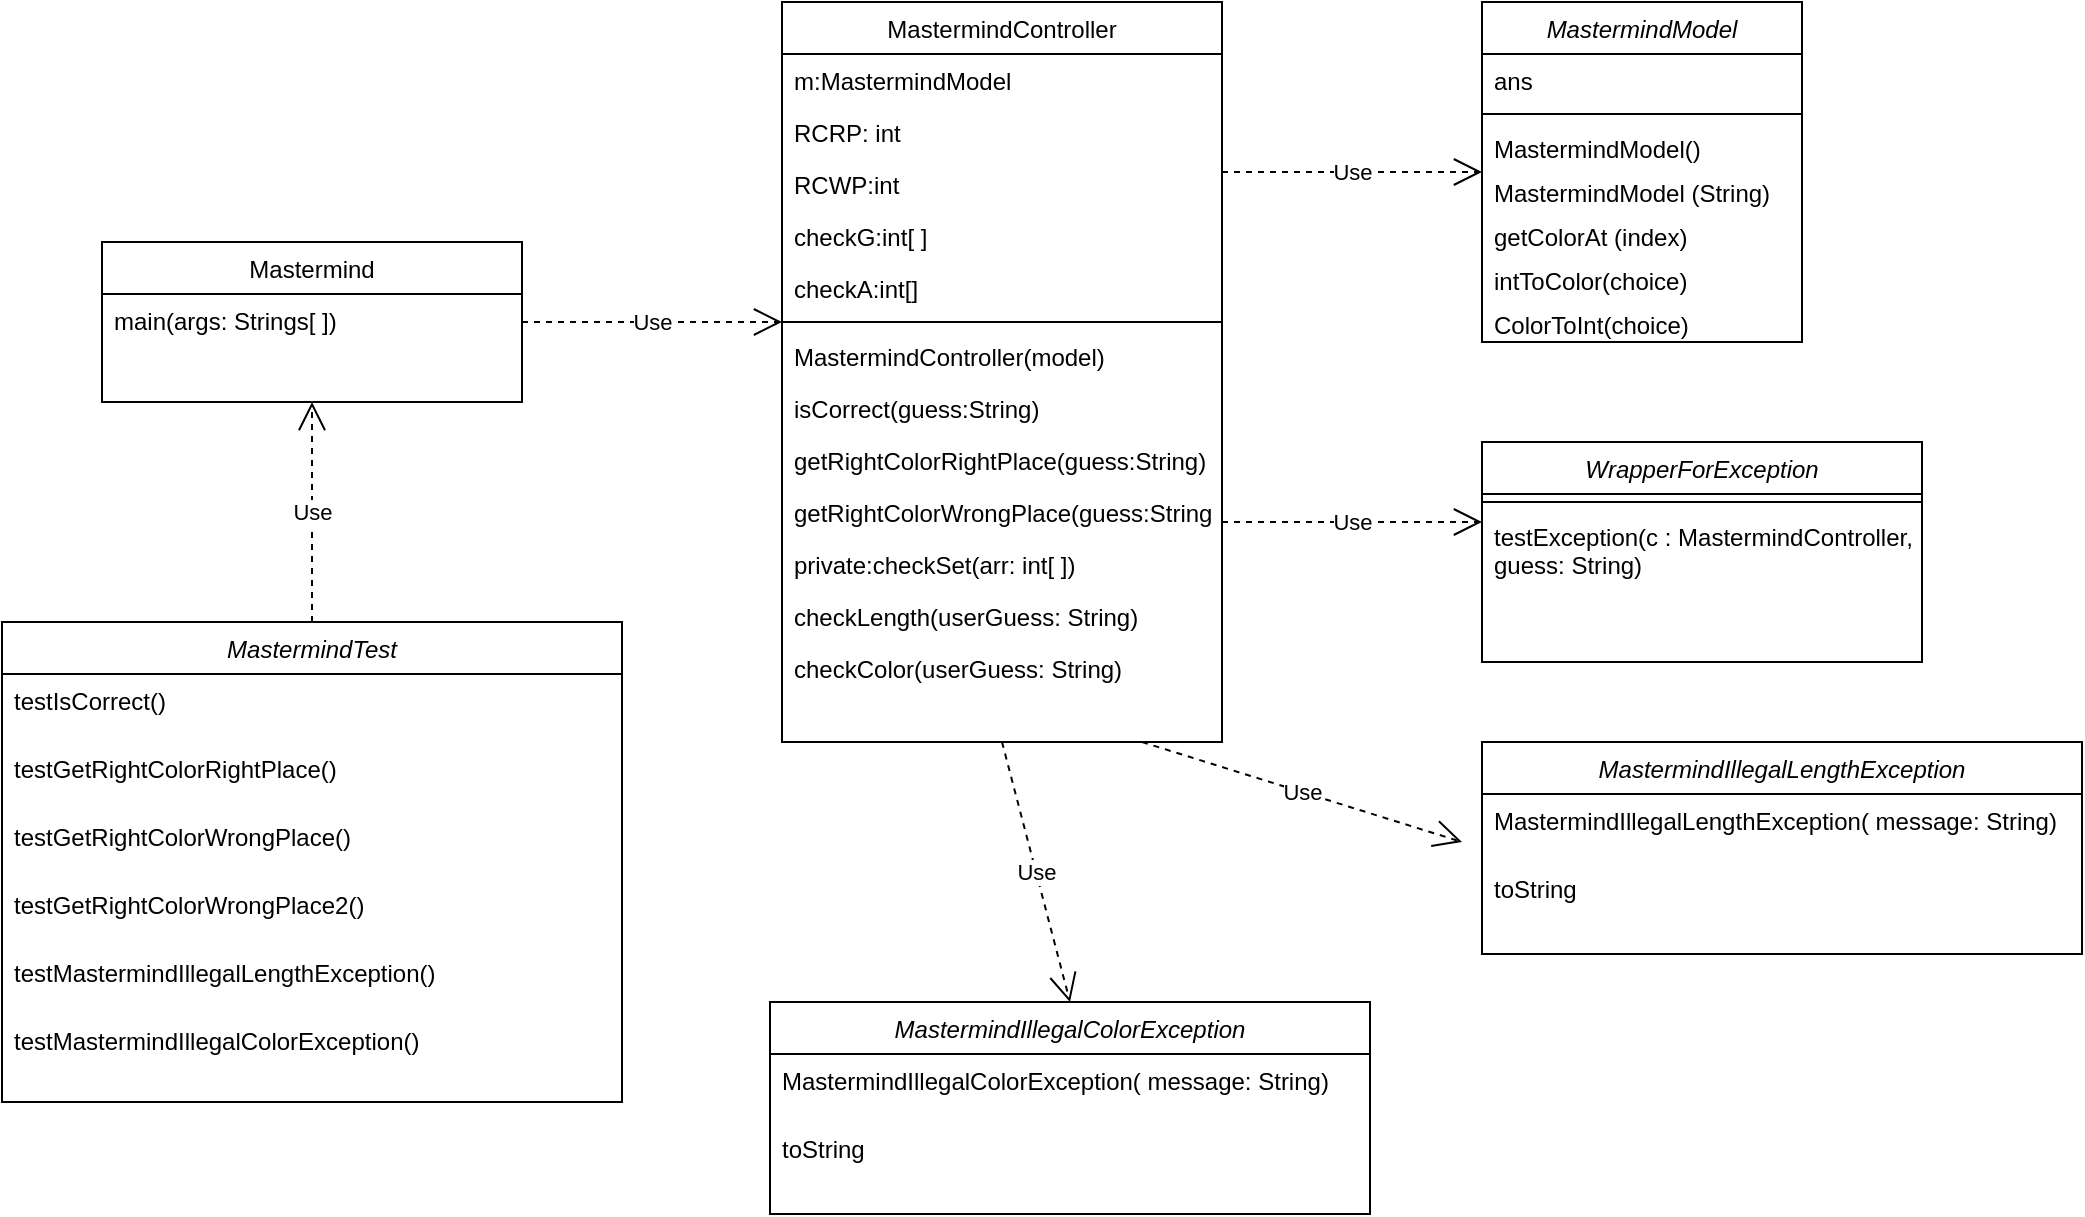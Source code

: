<mxfile version="14.4.2" type="device"><diagram id="C5RBs43oDa-KdzZeNtuy" name="Page-1"><mxGraphModel dx="1657" dy="568" grid="1" gridSize="10" guides="1" tooltips="1" connect="1" arrows="1" fold="1" page="1" pageScale="1" pageWidth="827" pageHeight="1169" math="0" shadow="0"><root><mxCell id="WIyWlLk6GJQsqaUBKTNV-0"/><mxCell id="WIyWlLk6GJQsqaUBKTNV-1" parent="WIyWlLk6GJQsqaUBKTNV-0"/><mxCell id="zkfFHV4jXpPFQw0GAbJ--0" value="MastermindModel" style="swimlane;fontStyle=2;align=center;verticalAlign=top;childLayout=stackLayout;horizontal=1;startSize=26;horizontalStack=0;resizeParent=1;resizeLast=0;collapsible=1;marginBottom=0;rounded=0;shadow=0;strokeWidth=1;" parent="WIyWlLk6GJQsqaUBKTNV-1" vertex="1"><mxGeometry x="470" y="120" width="160" height="170" as="geometry"><mxRectangle x="230" y="140" width="160" height="26" as="alternateBounds"/></mxGeometry></mxCell><mxCell id="zkfFHV4jXpPFQw0GAbJ--1" value="ans" style="text;align=left;verticalAlign=top;spacingLeft=4;spacingRight=4;overflow=hidden;rotatable=0;points=[[0,0.5],[1,0.5]];portConstraint=eastwest;" parent="zkfFHV4jXpPFQw0GAbJ--0" vertex="1"><mxGeometry y="26" width="160" height="26" as="geometry"/></mxCell><mxCell id="zkfFHV4jXpPFQw0GAbJ--4" value="" style="line;html=1;strokeWidth=1;align=left;verticalAlign=middle;spacingTop=-1;spacingLeft=3;spacingRight=3;rotatable=0;labelPosition=right;points=[];portConstraint=eastwest;" parent="zkfFHV4jXpPFQw0GAbJ--0" vertex="1"><mxGeometry y="52" width="160" height="8" as="geometry"/></mxCell><mxCell id="okxX2X80qBfiDkmvYxME-8" value="MastermindModel()" style="text;align=left;verticalAlign=top;spacingLeft=4;spacingRight=4;overflow=hidden;rotatable=0;points=[[0,0.5],[1,0.5]];portConstraint=eastwest;" vertex="1" parent="zkfFHV4jXpPFQw0GAbJ--0"><mxGeometry y="60" width="160" height="22" as="geometry"/></mxCell><mxCell id="okxX2X80qBfiDkmvYxME-7" value="MastermindModel (String)" style="text;align=left;verticalAlign=top;spacingLeft=4;spacingRight=4;overflow=hidden;rotatable=0;points=[[0,0.5],[1,0.5]];portConstraint=eastwest;" vertex="1" parent="zkfFHV4jXpPFQw0GAbJ--0"><mxGeometry y="82" width="160" height="22" as="geometry"/></mxCell><mxCell id="okxX2X80qBfiDkmvYxME-10" value="getColorAt (index)" style="text;align=left;verticalAlign=top;spacingLeft=4;spacingRight=4;overflow=hidden;rotatable=0;points=[[0,0.5],[1,0.5]];portConstraint=eastwest;" vertex="1" parent="zkfFHV4jXpPFQw0GAbJ--0"><mxGeometry y="104" width="160" height="22" as="geometry"/></mxCell><mxCell id="okxX2X80qBfiDkmvYxME-9" value="intToColor(choice)" style="text;align=left;verticalAlign=top;spacingLeft=4;spacingRight=4;overflow=hidden;rotatable=0;points=[[0,0.5],[1,0.5]];portConstraint=eastwest;" vertex="1" parent="zkfFHV4jXpPFQw0GAbJ--0"><mxGeometry y="126" width="160" height="22" as="geometry"/></mxCell><mxCell id="okxX2X80qBfiDkmvYxME-11" value="ColorToInt(choice)" style="text;align=left;verticalAlign=top;spacingLeft=4;spacingRight=4;overflow=hidden;rotatable=0;points=[[0,0.5],[1,0.5]];portConstraint=eastwest;" vertex="1" parent="zkfFHV4jXpPFQw0GAbJ--0"><mxGeometry y="148" width="160" height="22" as="geometry"/></mxCell><mxCell id="zkfFHV4jXpPFQw0GAbJ--6" value="MastermindController" style="swimlane;fontStyle=0;align=center;verticalAlign=top;childLayout=stackLayout;horizontal=1;startSize=26;horizontalStack=0;resizeParent=1;resizeLast=0;collapsible=1;marginBottom=0;rounded=0;shadow=0;strokeWidth=1;" parent="WIyWlLk6GJQsqaUBKTNV-1" vertex="1"><mxGeometry x="120" y="120" width="220" height="370" as="geometry"><mxRectangle x="130" y="380" width="160" height="26" as="alternateBounds"/></mxGeometry></mxCell><mxCell id="zkfFHV4jXpPFQw0GAbJ--7" value="m:MastermindModel" style="text;align=left;verticalAlign=top;spacingLeft=4;spacingRight=4;overflow=hidden;rotatable=0;points=[[0,0.5],[1,0.5]];portConstraint=eastwest;" parent="zkfFHV4jXpPFQw0GAbJ--6" vertex="1"><mxGeometry y="26" width="220" height="26" as="geometry"/></mxCell><mxCell id="okxX2X80qBfiDkmvYxME-17" value="RCRP: int" style="text;align=left;verticalAlign=top;spacingLeft=4;spacingRight=4;overflow=hidden;rotatable=0;points=[[0,0.5],[1,0.5]];portConstraint=eastwest;" vertex="1" parent="zkfFHV4jXpPFQw0GAbJ--6"><mxGeometry y="52" width="220" height="26" as="geometry"/></mxCell><mxCell id="zkfFHV4jXpPFQw0GAbJ--11" value="RCWP:int" style="text;align=left;verticalAlign=top;spacingLeft=4;spacingRight=4;overflow=hidden;rotatable=0;points=[[0,0.5],[1,0.5]];portConstraint=eastwest;" parent="zkfFHV4jXpPFQw0GAbJ--6" vertex="1"><mxGeometry y="78" width="220" height="26" as="geometry"/></mxCell><mxCell id="okxX2X80qBfiDkmvYxME-19" value="checkG:int[ ]" style="text;align=left;verticalAlign=top;spacingLeft=4;spacingRight=4;overflow=hidden;rotatable=0;points=[[0,0.5],[1,0.5]];portConstraint=eastwest;" vertex="1" parent="zkfFHV4jXpPFQw0GAbJ--6"><mxGeometry y="104" width="220" height="26" as="geometry"/></mxCell><mxCell id="okxX2X80qBfiDkmvYxME-18" value="checkA:int[]" style="text;align=left;verticalAlign=top;spacingLeft=4;spacingRight=4;overflow=hidden;rotatable=0;points=[[0,0.5],[1,0.5]];portConstraint=eastwest;" vertex="1" parent="zkfFHV4jXpPFQw0GAbJ--6"><mxGeometry y="130" width="220" height="26" as="geometry"/></mxCell><mxCell id="zkfFHV4jXpPFQw0GAbJ--9" value="" style="line;html=1;strokeWidth=1;align=left;verticalAlign=middle;spacingTop=-1;spacingLeft=3;spacingRight=3;rotatable=0;labelPosition=right;points=[];portConstraint=eastwest;" parent="zkfFHV4jXpPFQw0GAbJ--6" vertex="1"><mxGeometry y="156" width="220" height="8" as="geometry"/></mxCell><mxCell id="okxX2X80qBfiDkmvYxME-22" value="MastermindController(model)" style="text;align=left;verticalAlign=top;spacingLeft=4;spacingRight=4;overflow=hidden;rotatable=0;points=[[0,0.5],[1,0.5]];portConstraint=eastwest;" vertex="1" parent="zkfFHV4jXpPFQw0GAbJ--6"><mxGeometry y="164" width="220" height="26" as="geometry"/></mxCell><mxCell id="okxX2X80qBfiDkmvYxME-23" value="isCorrect(guess:String)" style="text;align=left;verticalAlign=top;spacingLeft=4;spacingRight=4;overflow=hidden;rotatable=0;points=[[0,0.5],[1,0.5]];portConstraint=eastwest;" vertex="1" parent="zkfFHV4jXpPFQw0GAbJ--6"><mxGeometry y="190" width="220" height="26" as="geometry"/></mxCell><mxCell id="okxX2X80qBfiDkmvYxME-24" value="getRightColorRightPlace(guess:String)" style="text;align=left;verticalAlign=top;spacingLeft=4;spacingRight=4;overflow=hidden;rotatable=0;points=[[0,0.5],[1,0.5]];portConstraint=eastwest;" vertex="1" parent="zkfFHV4jXpPFQw0GAbJ--6"><mxGeometry y="216" width="220" height="26" as="geometry"/></mxCell><mxCell id="okxX2X80qBfiDkmvYxME-25" value="getRightColorWrongPlace(guess:String)" style="text;align=left;verticalAlign=top;spacingLeft=4;spacingRight=4;overflow=hidden;rotatable=0;points=[[0,0.5],[1,0.5]];portConstraint=eastwest;" vertex="1" parent="zkfFHV4jXpPFQw0GAbJ--6"><mxGeometry y="242" width="220" height="26" as="geometry"/></mxCell><mxCell id="okxX2X80qBfiDkmvYxME-26" value="private:checkSet(arr: int[ ])" style="text;align=left;verticalAlign=top;spacingLeft=4;spacingRight=4;overflow=hidden;rotatable=0;points=[[0,0.5],[1,0.5]];portConstraint=eastwest;" vertex="1" parent="zkfFHV4jXpPFQw0GAbJ--6"><mxGeometry y="268" width="220" height="26" as="geometry"/></mxCell><mxCell id="okxX2X80qBfiDkmvYxME-27" value="checkLength(userGuess: String)" style="text;align=left;verticalAlign=top;spacingLeft=4;spacingRight=4;overflow=hidden;rotatable=0;points=[[0,0.5],[1,0.5]];portConstraint=eastwest;" vertex="1" parent="zkfFHV4jXpPFQw0GAbJ--6"><mxGeometry y="294" width="220" height="26" as="geometry"/></mxCell><mxCell id="okxX2X80qBfiDkmvYxME-28" value="checkColor(userGuess: String)" style="text;align=left;verticalAlign=top;spacingLeft=4;spacingRight=4;overflow=hidden;rotatable=0;points=[[0,0.5],[1,0.5]];portConstraint=eastwest;" vertex="1" parent="zkfFHV4jXpPFQw0GAbJ--6"><mxGeometry y="320" width="220" height="26" as="geometry"/></mxCell><mxCell id="okxX2X80qBfiDkmvYxME-16" value="Use" style="endArrow=open;endSize=12;dashed=1;html=1;" edge="1" parent="WIyWlLk6GJQsqaUBKTNV-1"><mxGeometry width="160" relative="1" as="geometry"><mxPoint x="340" y="205" as="sourcePoint"/><mxPoint x="470" y="205" as="targetPoint"/></mxGeometry></mxCell><mxCell id="okxX2X80qBfiDkmvYxME-29" value="Mastermind" style="swimlane;fontStyle=0;align=center;verticalAlign=top;childLayout=stackLayout;horizontal=1;startSize=26;horizontalStack=0;resizeParent=1;resizeLast=0;collapsible=1;marginBottom=0;rounded=0;shadow=0;strokeWidth=1;" vertex="1" parent="WIyWlLk6GJQsqaUBKTNV-1"><mxGeometry x="-220" y="240" width="210" height="80" as="geometry"><mxRectangle x="130" y="380" width="160" height="26" as="alternateBounds"/></mxGeometry></mxCell><mxCell id="okxX2X80qBfiDkmvYxME-30" value="main(args: Strings[ ])" style="text;align=left;verticalAlign=top;spacingLeft=4;spacingRight=4;overflow=hidden;rotatable=0;points=[[0,0.5],[1,0.5]];portConstraint=eastwest;" vertex="1" parent="okxX2X80qBfiDkmvYxME-29"><mxGeometry y="26" width="210" height="26" as="geometry"/></mxCell><mxCell id="okxX2X80qBfiDkmvYxME-44" value="Use" style="endArrow=open;endSize=12;dashed=1;html=1;" edge="1" parent="WIyWlLk6GJQsqaUBKTNV-1"><mxGeometry width="160" relative="1" as="geometry"><mxPoint x="-10" y="280" as="sourcePoint"/><mxPoint x="120" y="280" as="targetPoint"/></mxGeometry></mxCell><mxCell id="okxX2X80qBfiDkmvYxME-46" value="Use" style="endArrow=open;endSize=12;dashed=1;html=1;" edge="1" parent="WIyWlLk6GJQsqaUBKTNV-1"><mxGeometry width="160" relative="1" as="geometry"><mxPoint x="340" y="380" as="sourcePoint"/><mxPoint x="470" y="380" as="targetPoint"/></mxGeometry></mxCell><mxCell id="okxX2X80qBfiDkmvYxME-47" value="WrapperForException" style="swimlane;fontStyle=2;align=center;verticalAlign=top;childLayout=stackLayout;horizontal=1;startSize=26;horizontalStack=0;resizeParent=1;resizeLast=0;collapsible=1;marginBottom=0;rounded=0;shadow=0;strokeWidth=1;" vertex="1" parent="WIyWlLk6GJQsqaUBKTNV-1"><mxGeometry x="470" y="340" width="220" height="110" as="geometry"><mxRectangle x="230" y="140" width="160" height="26" as="alternateBounds"/></mxGeometry></mxCell><mxCell id="okxX2X80qBfiDkmvYxME-49" value="" style="line;html=1;strokeWidth=1;align=left;verticalAlign=middle;spacingTop=-1;spacingLeft=3;spacingRight=3;rotatable=0;labelPosition=right;points=[];portConstraint=eastwest;" vertex="1" parent="okxX2X80qBfiDkmvYxME-47"><mxGeometry y="26" width="220" height="8" as="geometry"/></mxCell><mxCell id="okxX2X80qBfiDkmvYxME-53" value="testException(c : MastermindController,&#xa;guess: String)" style="text;align=left;verticalAlign=top;spacingLeft=4;spacingRight=4;overflow=hidden;rotatable=0;points=[[0,0.5],[1,0.5]];portConstraint=eastwest;" vertex="1" parent="okxX2X80qBfiDkmvYxME-47"><mxGeometry y="34" width="220" height="46" as="geometry"/></mxCell><mxCell id="okxX2X80qBfiDkmvYxME-55" value="Use" style="endArrow=open;endSize=12;dashed=1;html=1;" edge="1" parent="WIyWlLk6GJQsqaUBKTNV-1"><mxGeometry width="160" relative="1" as="geometry"><mxPoint x="300" y="490" as="sourcePoint"/><mxPoint x="460" y="540" as="targetPoint"/></mxGeometry></mxCell><mxCell id="okxX2X80qBfiDkmvYxME-56" value="MastermindIllegalLengthException" style="swimlane;fontStyle=2;align=center;verticalAlign=top;childLayout=stackLayout;horizontal=1;startSize=26;horizontalStack=0;resizeParent=1;resizeLast=0;collapsible=1;marginBottom=0;rounded=0;shadow=0;strokeWidth=1;" vertex="1" parent="WIyWlLk6GJQsqaUBKTNV-1"><mxGeometry x="470" y="490" width="300" height="106" as="geometry"><mxRectangle x="230" y="140" width="160" height="26" as="alternateBounds"/></mxGeometry></mxCell><mxCell id="okxX2X80qBfiDkmvYxME-58" value="MastermindIllegalLengthException( message: String)&#xa;" style="text;align=left;verticalAlign=top;spacingLeft=4;spacingRight=4;overflow=hidden;rotatable=0;points=[[0,0.5],[1,0.5]];portConstraint=eastwest;" vertex="1" parent="okxX2X80qBfiDkmvYxME-56"><mxGeometry y="26" width="300" height="34" as="geometry"/></mxCell><mxCell id="okxX2X80qBfiDkmvYxME-59" value="toString" style="text;align=left;verticalAlign=top;spacingLeft=4;spacingRight=4;overflow=hidden;rotatable=0;points=[[0,0.5],[1,0.5]];portConstraint=eastwest;" vertex="1" parent="okxX2X80qBfiDkmvYxME-56"><mxGeometry y="60" width="300" height="34" as="geometry"/></mxCell><mxCell id="okxX2X80qBfiDkmvYxME-60" value="MastermindIllegalColorException" style="swimlane;fontStyle=2;align=center;verticalAlign=top;childLayout=stackLayout;horizontal=1;startSize=26;horizontalStack=0;resizeParent=1;resizeLast=0;collapsible=1;marginBottom=0;rounded=0;shadow=0;strokeWidth=1;" vertex="1" parent="WIyWlLk6GJQsqaUBKTNV-1"><mxGeometry x="114" y="620" width="300" height="106" as="geometry"><mxRectangle x="230" y="140" width="160" height="26" as="alternateBounds"/></mxGeometry></mxCell><mxCell id="okxX2X80qBfiDkmvYxME-61" value="MastermindIllegalColorException( message: String)&#xa;" style="text;align=left;verticalAlign=top;spacingLeft=4;spacingRight=4;overflow=hidden;rotatable=0;points=[[0,0.5],[1,0.5]];portConstraint=eastwest;" vertex="1" parent="okxX2X80qBfiDkmvYxME-60"><mxGeometry y="26" width="300" height="34" as="geometry"/></mxCell><mxCell id="okxX2X80qBfiDkmvYxME-62" value="toString" style="text;align=left;verticalAlign=top;spacingLeft=4;spacingRight=4;overflow=hidden;rotatable=0;points=[[0,0.5],[1,0.5]];portConstraint=eastwest;" vertex="1" parent="okxX2X80qBfiDkmvYxME-60"><mxGeometry y="60" width="300" height="34" as="geometry"/></mxCell><mxCell id="okxX2X80qBfiDkmvYxME-63" value="Use" style="endArrow=open;endSize=12;dashed=1;html=1;entryX=0.5;entryY=0;entryDx=0;entryDy=0;exitX=0.5;exitY=1;exitDx=0;exitDy=0;" edge="1" parent="WIyWlLk6GJQsqaUBKTNV-1" source="zkfFHV4jXpPFQw0GAbJ--6" target="okxX2X80qBfiDkmvYxME-60"><mxGeometry width="160" relative="1" as="geometry"><mxPoint x="180" y="490" as="sourcePoint"/><mxPoint x="340" y="540" as="targetPoint"/></mxGeometry></mxCell><mxCell id="okxX2X80qBfiDkmvYxME-64" value="MastermindTest" style="swimlane;fontStyle=2;align=center;verticalAlign=top;childLayout=stackLayout;horizontal=1;startSize=26;horizontalStack=0;resizeParent=1;resizeLast=0;collapsible=1;marginBottom=0;rounded=0;shadow=0;strokeWidth=1;" vertex="1" parent="WIyWlLk6GJQsqaUBKTNV-1"><mxGeometry x="-270" y="430" width="310" height="240" as="geometry"><mxRectangle x="230" y="140" width="160" height="26" as="alternateBounds"/></mxGeometry></mxCell><mxCell id="okxX2X80qBfiDkmvYxME-65" value="testIsCorrect()" style="text;align=left;verticalAlign=top;spacingLeft=4;spacingRight=4;overflow=hidden;rotatable=0;points=[[0,0.5],[1,0.5]];portConstraint=eastwest;" vertex="1" parent="okxX2X80qBfiDkmvYxME-64"><mxGeometry y="26" width="310" height="34" as="geometry"/></mxCell><mxCell id="okxX2X80qBfiDkmvYxME-67" value="testGetRightColorRightPlace()" style="text;align=left;verticalAlign=top;spacingLeft=4;spacingRight=4;overflow=hidden;rotatable=0;points=[[0,0.5],[1,0.5]];portConstraint=eastwest;" vertex="1" parent="okxX2X80qBfiDkmvYxME-64"><mxGeometry y="60" width="310" height="34" as="geometry"/></mxCell><mxCell id="okxX2X80qBfiDkmvYxME-69" value="testGetRightColorWrongPlace()" style="text;align=left;verticalAlign=top;spacingLeft=4;spacingRight=4;overflow=hidden;rotatable=0;points=[[0,0.5],[1,0.5]];portConstraint=eastwest;" vertex="1" parent="okxX2X80qBfiDkmvYxME-64"><mxGeometry y="94" width="310" height="34" as="geometry"/></mxCell><mxCell id="okxX2X80qBfiDkmvYxME-70" value="testGetRightColorWrongPlace2()" style="text;align=left;verticalAlign=top;spacingLeft=4;spacingRight=4;overflow=hidden;rotatable=0;points=[[0,0.5],[1,0.5]];portConstraint=eastwest;" vertex="1" parent="okxX2X80qBfiDkmvYxME-64"><mxGeometry y="128" width="310" height="34" as="geometry"/></mxCell><mxCell id="okxX2X80qBfiDkmvYxME-71" value="testMastermindIllegalLengthException()" style="text;align=left;verticalAlign=top;spacingLeft=4;spacingRight=4;overflow=hidden;rotatable=0;points=[[0,0.5],[1,0.5]];portConstraint=eastwest;" vertex="1" parent="okxX2X80qBfiDkmvYxME-64"><mxGeometry y="162" width="310" height="34" as="geometry"/></mxCell><mxCell id="okxX2X80qBfiDkmvYxME-72" value="testMastermindIllegalColorException()" style="text;align=left;verticalAlign=top;spacingLeft=4;spacingRight=4;overflow=hidden;rotatable=0;points=[[0,0.5],[1,0.5]];portConstraint=eastwest;" vertex="1" parent="okxX2X80qBfiDkmvYxME-64"><mxGeometry y="196" width="310" height="34" as="geometry"/></mxCell><mxCell id="okxX2X80qBfiDkmvYxME-73" value="Use" style="endArrow=open;endSize=12;dashed=1;html=1;entryX=0.5;entryY=1;entryDx=0;entryDy=0;exitX=0.5;exitY=0;exitDx=0;exitDy=0;" edge="1" parent="WIyWlLk6GJQsqaUBKTNV-1" source="okxX2X80qBfiDkmvYxME-64" target="okxX2X80qBfiDkmvYxME-29"><mxGeometry width="160" relative="1" as="geometry"><mxPoint x="-34" y="428" as="sourcePoint"/><mxPoint y="558" as="targetPoint"/></mxGeometry></mxCell></root></mxGraphModel></diagram></mxfile>